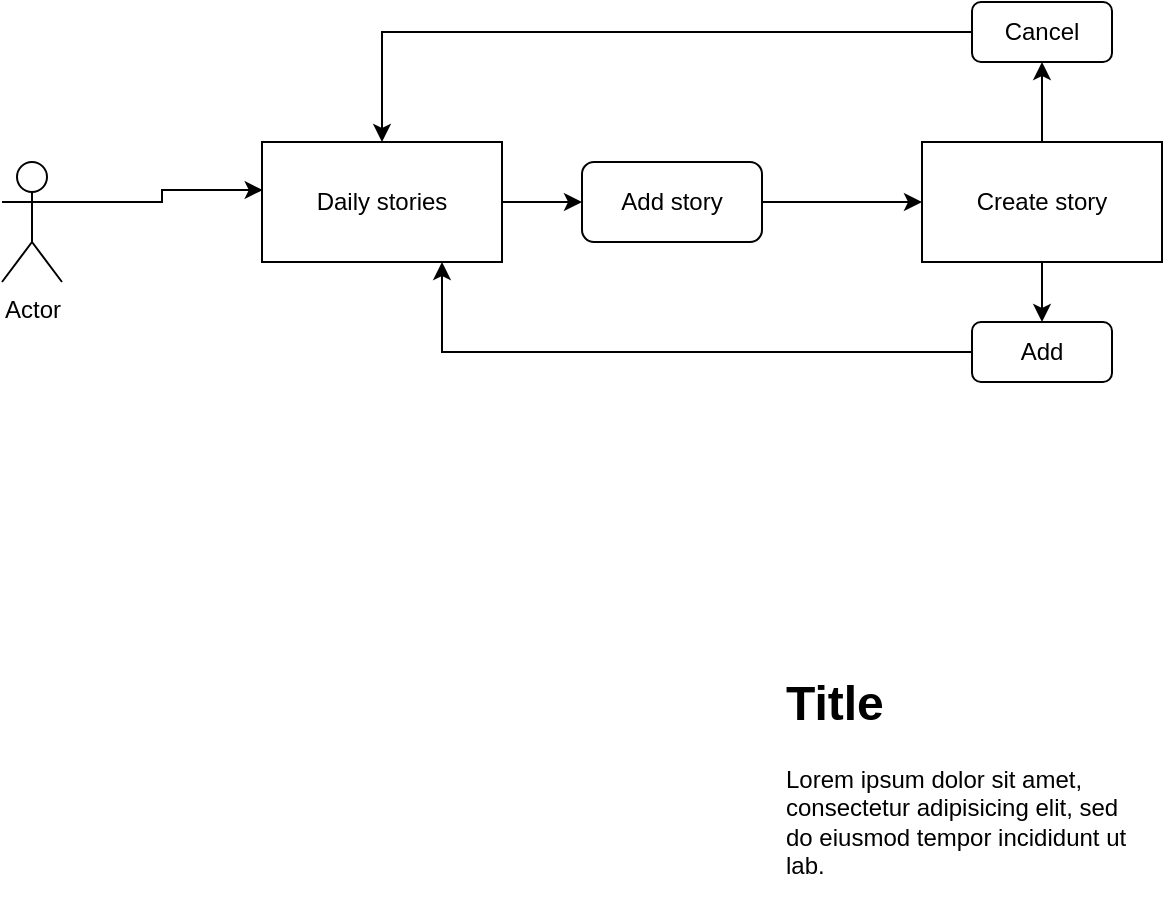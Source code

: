 <mxfile version="24.7.17">
  <diagram name="Page-1" id="UTu43Lf5YJYOY3kMeYed">
    <mxGraphModel dx="1050" dy="522" grid="1" gridSize="10" guides="1" tooltips="1" connect="1" arrows="1" fold="1" page="1" pageScale="1" pageWidth="850" pageHeight="1100" math="0" shadow="0">
      <root>
        <mxCell id="0" />
        <mxCell id="1" parent="0" />
        <mxCell id="JfUJVi8zY7BiZRdPK_Z--5" value="" style="edgeStyle=orthogonalEdgeStyle;rounded=0;orthogonalLoop=1;jettySize=auto;html=1;" edge="1" parent="1" source="JfUJVi8zY7BiZRdPK_Z--1" target="JfUJVi8zY7BiZRdPK_Z--4">
          <mxGeometry relative="1" as="geometry" />
        </mxCell>
        <mxCell id="JfUJVi8zY7BiZRdPK_Z--1" value="Daily stories" style="rounded=0;whiteSpace=wrap;html=1;" vertex="1" parent="1">
          <mxGeometry x="190" y="140" width="120" height="60" as="geometry" />
        </mxCell>
        <mxCell id="JfUJVi8zY7BiZRdPK_Z--2" value="Actor" style="shape=umlActor;verticalLabelPosition=bottom;verticalAlign=top;html=1;outlineConnect=0;" vertex="1" parent="1">
          <mxGeometry x="60" y="150" width="30" height="60" as="geometry" />
        </mxCell>
        <mxCell id="JfUJVi8zY7BiZRdPK_Z--3" style="edgeStyle=orthogonalEdgeStyle;rounded=0;orthogonalLoop=1;jettySize=auto;html=1;exitX=1;exitY=0.333;exitDx=0;exitDy=0;exitPerimeter=0;entryX=0.003;entryY=0.4;entryDx=0;entryDy=0;entryPerimeter=0;" edge="1" parent="1" source="JfUJVi8zY7BiZRdPK_Z--2" target="JfUJVi8zY7BiZRdPK_Z--1">
          <mxGeometry relative="1" as="geometry" />
        </mxCell>
        <mxCell id="JfUJVi8zY7BiZRdPK_Z--7" value="" style="edgeStyle=orthogonalEdgeStyle;rounded=0;orthogonalLoop=1;jettySize=auto;html=1;" edge="1" parent="1" source="JfUJVi8zY7BiZRdPK_Z--4" target="JfUJVi8zY7BiZRdPK_Z--6">
          <mxGeometry relative="1" as="geometry" />
        </mxCell>
        <mxCell id="JfUJVi8zY7BiZRdPK_Z--4" value="Add story" style="rounded=1;whiteSpace=wrap;html=1;" vertex="1" parent="1">
          <mxGeometry x="350" y="150" width="90" height="40" as="geometry" />
        </mxCell>
        <mxCell id="JfUJVi8zY7BiZRdPK_Z--11" value="" style="edgeStyle=orthogonalEdgeStyle;rounded=0;orthogonalLoop=1;jettySize=auto;html=1;" edge="1" parent="1" source="JfUJVi8zY7BiZRdPK_Z--6" target="JfUJVi8zY7BiZRdPK_Z--9">
          <mxGeometry relative="1" as="geometry" />
        </mxCell>
        <mxCell id="JfUJVi8zY7BiZRdPK_Z--12" value="" style="edgeStyle=orthogonalEdgeStyle;rounded=0;orthogonalLoop=1;jettySize=auto;html=1;" edge="1" parent="1" source="JfUJVi8zY7BiZRdPK_Z--6" target="JfUJVi8zY7BiZRdPK_Z--10">
          <mxGeometry relative="1" as="geometry" />
        </mxCell>
        <mxCell id="JfUJVi8zY7BiZRdPK_Z--6" value="Create story" style="rounded=0;whiteSpace=wrap;html=1;" vertex="1" parent="1">
          <mxGeometry x="520" y="140" width="120" height="60" as="geometry" />
        </mxCell>
        <mxCell id="JfUJVi8zY7BiZRdPK_Z--8" value="&lt;h1 style=&quot;margin-top: 0px;&quot;&gt;Title&lt;/h1&gt;&lt;p&gt;Lorem ipsum dolor sit amet, consectetur adipisicing elit, sed do eiusmod tempor incididunt ut lab.&lt;/p&gt;" style="text;html=1;whiteSpace=wrap;overflow=hidden;rounded=0;" vertex="1" parent="1">
          <mxGeometry x="450" y="400" width="180" height="120" as="geometry" />
        </mxCell>
        <mxCell id="JfUJVi8zY7BiZRdPK_Z--13" style="edgeStyle=orthogonalEdgeStyle;rounded=0;orthogonalLoop=1;jettySize=auto;html=1;exitX=0;exitY=0.5;exitDx=0;exitDy=0;entryX=0.5;entryY=0;entryDx=0;entryDy=0;" edge="1" parent="1" source="JfUJVi8zY7BiZRdPK_Z--9" target="JfUJVi8zY7BiZRdPK_Z--1">
          <mxGeometry relative="1" as="geometry" />
        </mxCell>
        <mxCell id="JfUJVi8zY7BiZRdPK_Z--9" value="Cancel" style="rounded=1;whiteSpace=wrap;html=1;" vertex="1" parent="1">
          <mxGeometry x="545" y="70" width="70" height="30" as="geometry" />
        </mxCell>
        <mxCell id="JfUJVi8zY7BiZRdPK_Z--14" style="edgeStyle=orthogonalEdgeStyle;rounded=0;orthogonalLoop=1;jettySize=auto;html=1;exitX=0;exitY=0.5;exitDx=0;exitDy=0;entryX=0.75;entryY=1;entryDx=0;entryDy=0;" edge="1" parent="1" source="JfUJVi8zY7BiZRdPK_Z--10" target="JfUJVi8zY7BiZRdPK_Z--1">
          <mxGeometry relative="1" as="geometry" />
        </mxCell>
        <mxCell id="JfUJVi8zY7BiZRdPK_Z--10" value="Add" style="rounded=1;whiteSpace=wrap;html=1;" vertex="1" parent="1">
          <mxGeometry x="545" y="230" width="70" height="30" as="geometry" />
        </mxCell>
      </root>
    </mxGraphModel>
  </diagram>
</mxfile>
